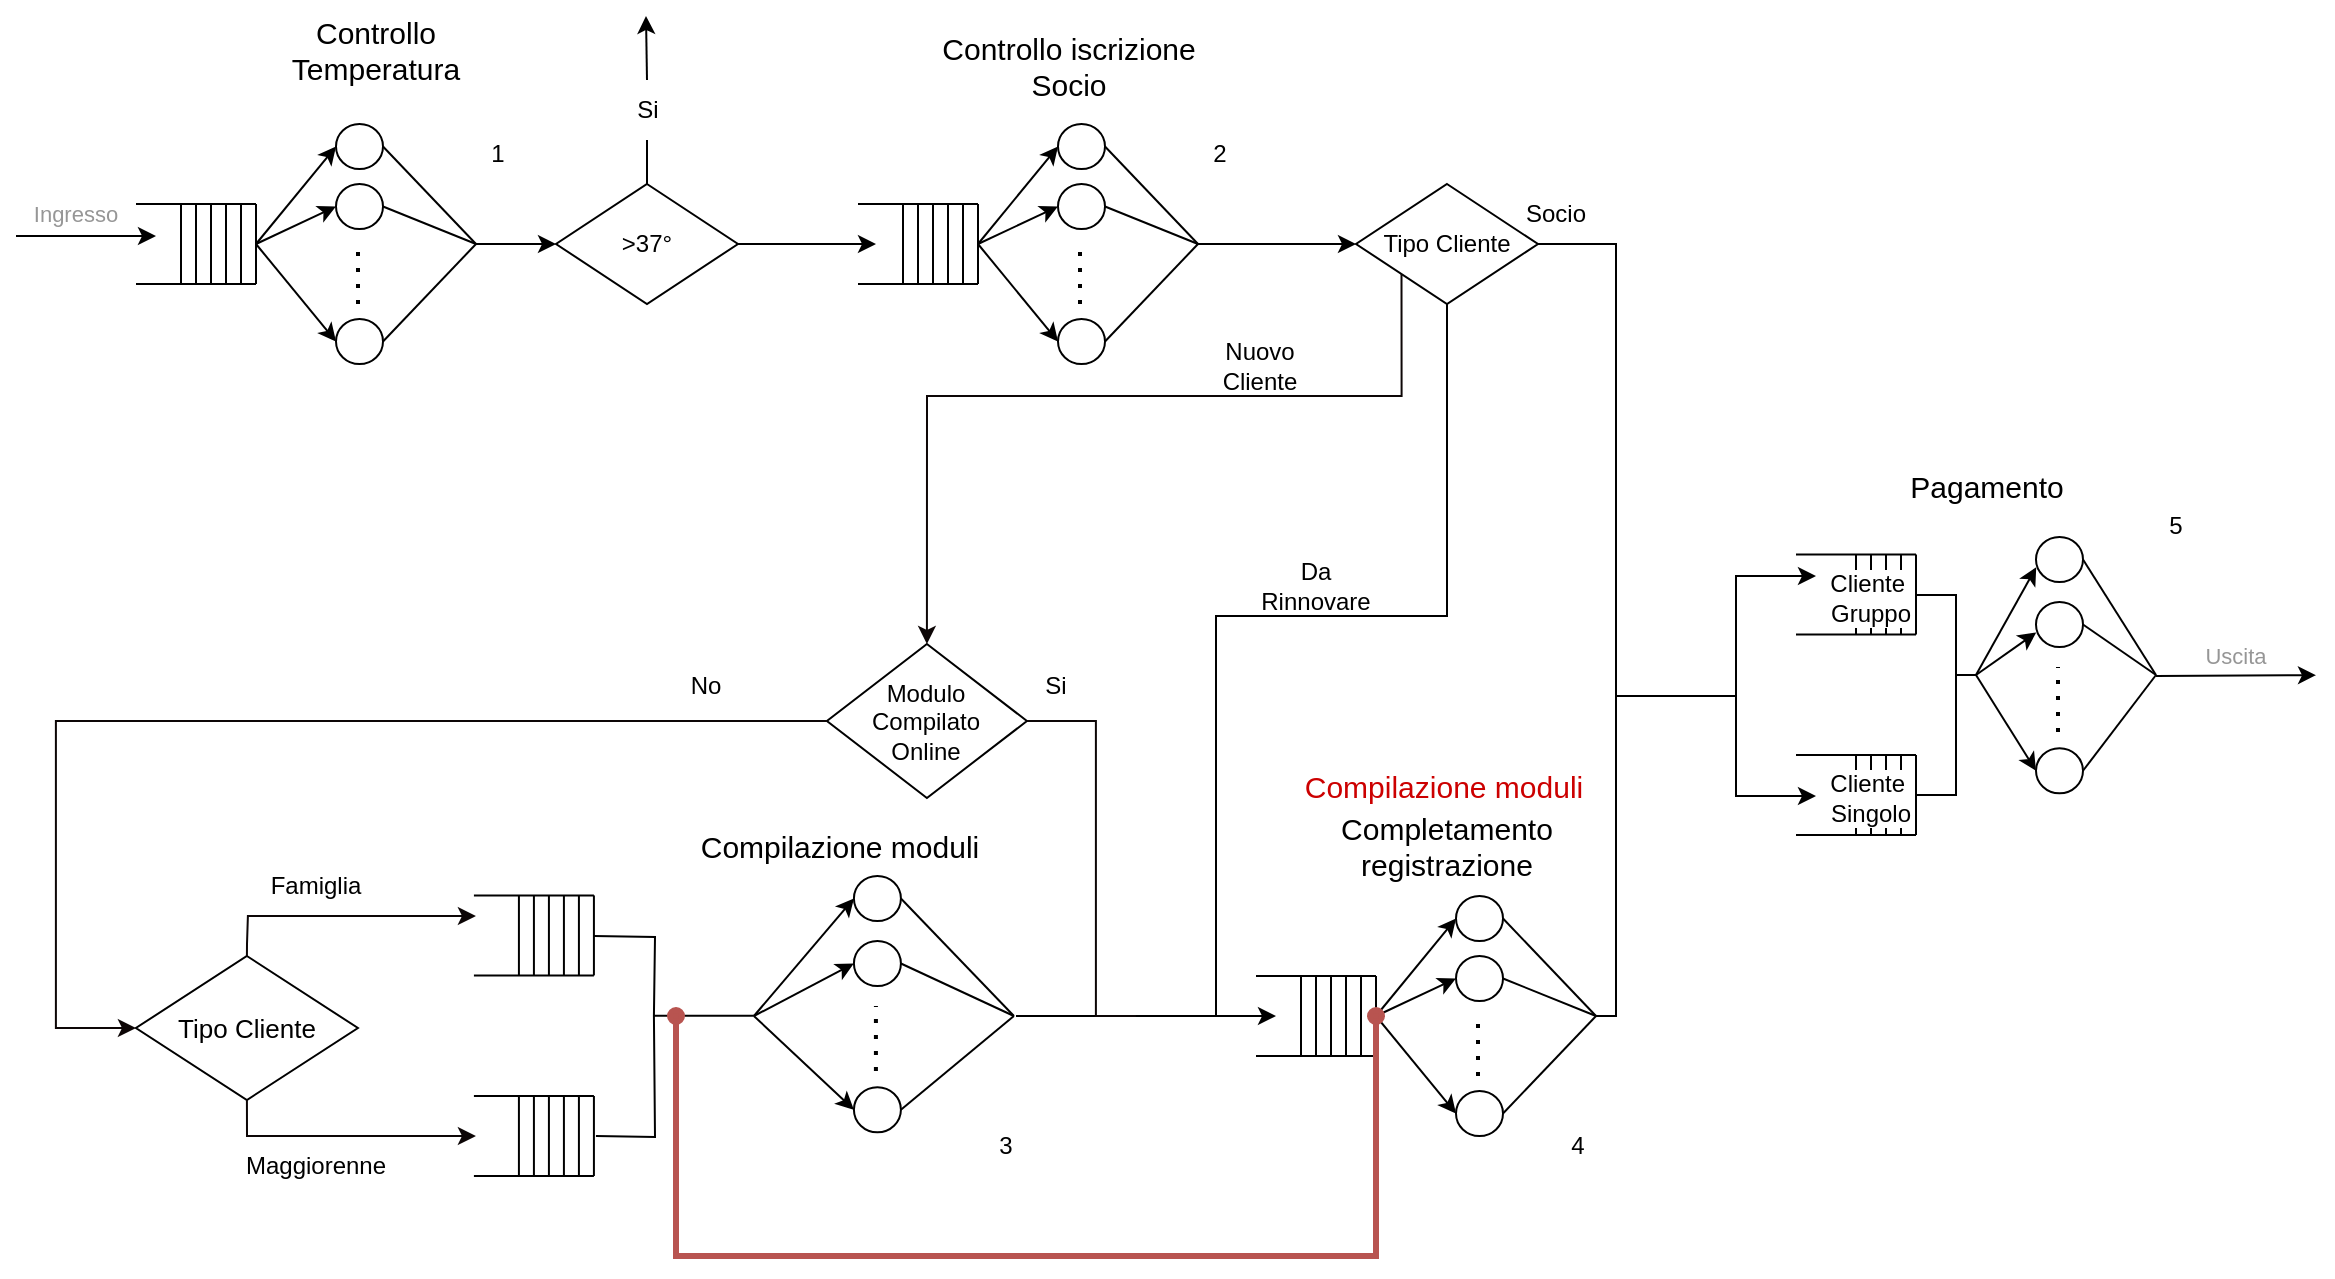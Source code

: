 <mxfile version="20.8.10" type="device"><diagram id="hEp6ae0Qfw6zvt6x7EbJ" name="Pagina-1"><mxGraphModel dx="1038" dy="656" grid="1" gridSize="10" guides="1" tooltips="1" connect="1" arrows="1" fold="1" page="1" pageScale="1" pageWidth="1169" pageHeight="827" math="0" shadow="0"><root><mxCell id="0"/><mxCell id="1" parent="0"/><mxCell id="eumPRadjsQCsMJfXJ0jX-40" value="" style="group" parent="1" vertex="1" connectable="0"><mxGeometry x="70" y="154" width="171" height="120" as="geometry"/></mxCell><mxCell id="eumPRadjsQCsMJfXJ0jX-41" value="" style="group" parent="eumPRadjsQCsMJfXJ0jX-40" vertex="1" connectable="0"><mxGeometry x="100" width="31" height="120" as="geometry"/></mxCell><mxCell id="eumPRadjsQCsMJfXJ0jX-42" value="" style="ellipse;whiteSpace=wrap;html=1;aspect=fixed;" parent="eumPRadjsQCsMJfXJ0jX-41" vertex="1"><mxGeometry width="23.5" height="22.5" as="geometry"/></mxCell><mxCell id="eumPRadjsQCsMJfXJ0jX-43" value="" style="ellipse;whiteSpace=wrap;html=1;aspect=fixed;" parent="eumPRadjsQCsMJfXJ0jX-41" vertex="1"><mxGeometry y="30" width="23.5" height="22.5" as="geometry"/></mxCell><mxCell id="eumPRadjsQCsMJfXJ0jX-44" value="" style="ellipse;whiteSpace=wrap;html=1;aspect=fixed;" parent="eumPRadjsQCsMJfXJ0jX-41" vertex="1"><mxGeometry y="97.5" width="23.5" height="22.5" as="geometry"/></mxCell><mxCell id="eumPRadjsQCsMJfXJ0jX-45" value="" style="endArrow=none;dashed=1;html=1;dashPattern=1 3;strokeWidth=2;rounded=0;" parent="eumPRadjsQCsMJfXJ0jX-41" edge="1"><mxGeometry width="50" height="50" relative="1" as="geometry"><mxPoint x="11" y="90" as="sourcePoint"/><mxPoint x="11" y="60" as="targetPoint"/></mxGeometry></mxCell><mxCell id="eumPRadjsQCsMJfXJ0jX-46" value="" style="group" parent="eumPRadjsQCsMJfXJ0jX-40" vertex="1" connectable="0"><mxGeometry y="40" width="61" height="40" as="geometry"/></mxCell><mxCell id="eumPRadjsQCsMJfXJ0jX-47" value="" style="endArrow=none;html=1;rounded=0;" parent="eumPRadjsQCsMJfXJ0jX-46" edge="1"><mxGeometry width="50" height="50" relative="1" as="geometry"><mxPoint as="sourcePoint"/><mxPoint x="60" as="targetPoint"/></mxGeometry></mxCell><mxCell id="eumPRadjsQCsMJfXJ0jX-48" value="" style="endArrow=none;html=1;rounded=0;" parent="eumPRadjsQCsMJfXJ0jX-46" edge="1"><mxGeometry width="50" height="50" relative="1" as="geometry"><mxPoint y="40" as="sourcePoint"/><mxPoint x="60" y="40" as="targetPoint"/></mxGeometry></mxCell><mxCell id="eumPRadjsQCsMJfXJ0jX-49" value="" style="endArrow=none;html=1;rounded=0;" parent="eumPRadjsQCsMJfXJ0jX-46" edge="1"><mxGeometry width="50" height="50" relative="1" as="geometry"><mxPoint x="60" y="40" as="sourcePoint"/><mxPoint x="60" as="targetPoint"/></mxGeometry></mxCell><mxCell id="eumPRadjsQCsMJfXJ0jX-50" value="" style="endArrow=none;html=1;rounded=0;" parent="eumPRadjsQCsMJfXJ0jX-46" edge="1"><mxGeometry x="0.5" y="20" width="50" height="50" relative="1" as="geometry"><mxPoint x="52.5" y="40" as="sourcePoint"/><mxPoint x="52.5" as="targetPoint"/><mxPoint as="offset"/></mxGeometry></mxCell><mxCell id="eumPRadjsQCsMJfXJ0jX-51" value="" style="endArrow=none;html=1;rounded=0;" parent="eumPRadjsQCsMJfXJ0jX-46" edge="1"><mxGeometry x="0.5" y="20" width="50" height="50" relative="1" as="geometry"><mxPoint x="45" y="40" as="sourcePoint"/><mxPoint x="45" as="targetPoint"/><mxPoint as="offset"/></mxGeometry></mxCell><mxCell id="eumPRadjsQCsMJfXJ0jX-52" value="" style="endArrow=none;html=1;rounded=0;" parent="eumPRadjsQCsMJfXJ0jX-46" edge="1"><mxGeometry x="0.5" y="20" width="50" height="50" relative="1" as="geometry"><mxPoint x="37.5" y="40" as="sourcePoint"/><mxPoint x="37.5" as="targetPoint"/><mxPoint as="offset"/></mxGeometry></mxCell><mxCell id="eumPRadjsQCsMJfXJ0jX-53" value="" style="endArrow=none;html=1;rounded=0;" parent="eumPRadjsQCsMJfXJ0jX-46" edge="1"><mxGeometry x="0.5" y="20" width="50" height="50" relative="1" as="geometry"><mxPoint x="30" y="40" as="sourcePoint"/><mxPoint x="30" as="targetPoint"/><mxPoint as="offset"/></mxGeometry></mxCell><mxCell id="eumPRadjsQCsMJfXJ0jX-54" value="" style="endArrow=none;html=1;rounded=0;" parent="eumPRadjsQCsMJfXJ0jX-46" edge="1"><mxGeometry x="0.5" y="20" width="50" height="50" relative="1" as="geometry"><mxPoint x="22.5" y="40" as="sourcePoint"/><mxPoint x="22.5" as="targetPoint"/><mxPoint as="offset"/></mxGeometry></mxCell><mxCell id="eumPRadjsQCsMJfXJ0jX-55" value="" style="endArrow=classic;html=1;rounded=0;entryX=0;entryY=0.5;entryDx=0;entryDy=0;" parent="eumPRadjsQCsMJfXJ0jX-40" target="eumPRadjsQCsMJfXJ0jX-42" edge="1"><mxGeometry width="50" height="50" relative="1" as="geometry"><mxPoint x="60" y="60" as="sourcePoint"/><mxPoint x="30" y="-60" as="targetPoint"/></mxGeometry></mxCell><mxCell id="eumPRadjsQCsMJfXJ0jX-56" value="" style="endArrow=classic;html=1;rounded=0;entryX=0;entryY=0.5;entryDx=0;entryDy=0;" parent="eumPRadjsQCsMJfXJ0jX-40" target="eumPRadjsQCsMJfXJ0jX-43" edge="1"><mxGeometry width="50" height="50" relative="1" as="geometry"><mxPoint x="60" y="60" as="sourcePoint"/><mxPoint x="70" y="-60" as="targetPoint"/></mxGeometry></mxCell><mxCell id="eumPRadjsQCsMJfXJ0jX-57" value="" style="endArrow=classic;html=1;rounded=0;entryX=0;entryY=0.5;entryDx=0;entryDy=0;" parent="eumPRadjsQCsMJfXJ0jX-40" target="eumPRadjsQCsMJfXJ0jX-44" edge="1"><mxGeometry width="50" height="50" relative="1" as="geometry"><mxPoint x="60" y="60" as="sourcePoint"/><mxPoint x="70" y="-60" as="targetPoint"/></mxGeometry></mxCell><mxCell id="eumPRadjsQCsMJfXJ0jX-58" value="" style="endArrow=none;html=1;rounded=0;exitX=1;exitY=0.5;exitDx=0;exitDy=0;" parent="eumPRadjsQCsMJfXJ0jX-40" source="eumPRadjsQCsMJfXJ0jX-42" edge="1"><mxGeometry width="50" height="50" relative="1" as="geometry"><mxPoint x="140" y="50" as="sourcePoint"/><mxPoint x="170" y="60" as="targetPoint"/></mxGeometry></mxCell><mxCell id="eumPRadjsQCsMJfXJ0jX-59" value="" style="endArrow=none;html=1;rounded=0;exitX=1;exitY=0.5;exitDx=0;exitDy=0;" parent="eumPRadjsQCsMJfXJ0jX-40" source="eumPRadjsQCsMJfXJ0jX-43" edge="1"><mxGeometry width="50" height="50" relative="1" as="geometry"><mxPoint x="132.5" y="21.25" as="sourcePoint"/><mxPoint x="170" y="60" as="targetPoint"/></mxGeometry></mxCell><mxCell id="eumPRadjsQCsMJfXJ0jX-60" value="" style="endArrow=none;html=1;rounded=0;exitX=1;exitY=0.5;exitDx=0;exitDy=0;" parent="eumPRadjsQCsMJfXJ0jX-40" source="eumPRadjsQCsMJfXJ0jX-44" edge="1"><mxGeometry width="50" height="50" relative="1" as="geometry"><mxPoint x="142.5" y="31.25" as="sourcePoint"/><mxPoint x="170" y="60" as="targetPoint"/></mxGeometry></mxCell><mxCell id="eumPRadjsQCsMJfXJ0jX-61" value="" style="group" parent="1" vertex="1" connectable="0"><mxGeometry x="431" y="154" width="171" height="120" as="geometry"/></mxCell><mxCell id="eumPRadjsQCsMJfXJ0jX-62" value="" style="group" parent="eumPRadjsQCsMJfXJ0jX-61" vertex="1" connectable="0"><mxGeometry x="100" width="31" height="120" as="geometry"/></mxCell><mxCell id="eumPRadjsQCsMJfXJ0jX-63" value="" style="ellipse;whiteSpace=wrap;html=1;aspect=fixed;" parent="eumPRadjsQCsMJfXJ0jX-62" vertex="1"><mxGeometry width="23.5" height="22.5" as="geometry"/></mxCell><mxCell id="eumPRadjsQCsMJfXJ0jX-64" value="" style="ellipse;whiteSpace=wrap;html=1;aspect=fixed;" parent="eumPRadjsQCsMJfXJ0jX-62" vertex="1"><mxGeometry y="30" width="23.5" height="22.5" as="geometry"/></mxCell><mxCell id="eumPRadjsQCsMJfXJ0jX-65" value="" style="ellipse;whiteSpace=wrap;html=1;aspect=fixed;" parent="eumPRadjsQCsMJfXJ0jX-62" vertex="1"><mxGeometry y="97.5" width="23.5" height="22.5" as="geometry"/></mxCell><mxCell id="eumPRadjsQCsMJfXJ0jX-66" value="" style="endArrow=none;dashed=1;html=1;dashPattern=1 3;strokeWidth=2;rounded=0;" parent="eumPRadjsQCsMJfXJ0jX-62" edge="1"><mxGeometry width="50" height="50" relative="1" as="geometry"><mxPoint x="11" y="90" as="sourcePoint"/><mxPoint x="11" y="60" as="targetPoint"/></mxGeometry></mxCell><mxCell id="eumPRadjsQCsMJfXJ0jX-67" value="" style="group" parent="eumPRadjsQCsMJfXJ0jX-61" vertex="1" connectable="0"><mxGeometry y="40" width="61" height="40" as="geometry"/></mxCell><mxCell id="eumPRadjsQCsMJfXJ0jX-68" value="" style="endArrow=none;html=1;rounded=0;" parent="eumPRadjsQCsMJfXJ0jX-67" edge="1"><mxGeometry width="50" height="50" relative="1" as="geometry"><mxPoint as="sourcePoint"/><mxPoint x="60" as="targetPoint"/></mxGeometry></mxCell><mxCell id="eumPRadjsQCsMJfXJ0jX-69" value="" style="endArrow=none;html=1;rounded=0;" parent="eumPRadjsQCsMJfXJ0jX-67" edge="1"><mxGeometry width="50" height="50" relative="1" as="geometry"><mxPoint y="40" as="sourcePoint"/><mxPoint x="60" y="40" as="targetPoint"/></mxGeometry></mxCell><mxCell id="eumPRadjsQCsMJfXJ0jX-70" value="" style="endArrow=none;html=1;rounded=0;" parent="eumPRadjsQCsMJfXJ0jX-67" edge="1"><mxGeometry width="50" height="50" relative="1" as="geometry"><mxPoint x="60" y="40" as="sourcePoint"/><mxPoint x="60" as="targetPoint"/></mxGeometry></mxCell><mxCell id="eumPRadjsQCsMJfXJ0jX-71" value="" style="endArrow=none;html=1;rounded=0;" parent="eumPRadjsQCsMJfXJ0jX-67" edge="1"><mxGeometry x="0.5" y="20" width="50" height="50" relative="1" as="geometry"><mxPoint x="52.5" y="40" as="sourcePoint"/><mxPoint x="52.5" as="targetPoint"/><mxPoint as="offset"/></mxGeometry></mxCell><mxCell id="eumPRadjsQCsMJfXJ0jX-72" value="" style="endArrow=none;html=1;rounded=0;" parent="eumPRadjsQCsMJfXJ0jX-67" edge="1"><mxGeometry x="0.5" y="20" width="50" height="50" relative="1" as="geometry"><mxPoint x="45" y="40" as="sourcePoint"/><mxPoint x="45" as="targetPoint"/><mxPoint as="offset"/></mxGeometry></mxCell><mxCell id="eumPRadjsQCsMJfXJ0jX-73" value="" style="endArrow=none;html=1;rounded=0;" parent="eumPRadjsQCsMJfXJ0jX-67" edge="1"><mxGeometry x="0.5" y="20" width="50" height="50" relative="1" as="geometry"><mxPoint x="37.5" y="40" as="sourcePoint"/><mxPoint x="37.5" as="targetPoint"/><mxPoint as="offset"/></mxGeometry></mxCell><mxCell id="eumPRadjsQCsMJfXJ0jX-74" value="" style="endArrow=none;html=1;rounded=0;" parent="eumPRadjsQCsMJfXJ0jX-67" edge="1"><mxGeometry x="0.5" y="20" width="50" height="50" relative="1" as="geometry"><mxPoint x="30" y="40" as="sourcePoint"/><mxPoint x="30" as="targetPoint"/><mxPoint as="offset"/></mxGeometry></mxCell><mxCell id="eumPRadjsQCsMJfXJ0jX-75" value="" style="endArrow=none;html=1;rounded=0;" parent="eumPRadjsQCsMJfXJ0jX-67" edge="1"><mxGeometry x="0.5" y="20" width="50" height="50" relative="1" as="geometry"><mxPoint x="22.5" y="40" as="sourcePoint"/><mxPoint x="22.5" as="targetPoint"/><mxPoint as="offset"/></mxGeometry></mxCell><mxCell id="eumPRadjsQCsMJfXJ0jX-76" value="" style="endArrow=classic;html=1;rounded=0;entryX=0;entryY=0.5;entryDx=0;entryDy=0;" parent="eumPRadjsQCsMJfXJ0jX-61" target="eumPRadjsQCsMJfXJ0jX-63" edge="1"><mxGeometry width="50" height="50" relative="1" as="geometry"><mxPoint x="60" y="60" as="sourcePoint"/><mxPoint x="30" y="-60" as="targetPoint"/></mxGeometry></mxCell><mxCell id="eumPRadjsQCsMJfXJ0jX-77" value="" style="endArrow=classic;html=1;rounded=0;entryX=0;entryY=0.5;entryDx=0;entryDy=0;" parent="eumPRadjsQCsMJfXJ0jX-61" target="eumPRadjsQCsMJfXJ0jX-64" edge="1"><mxGeometry width="50" height="50" relative="1" as="geometry"><mxPoint x="60" y="60" as="sourcePoint"/><mxPoint x="70" y="-60" as="targetPoint"/></mxGeometry></mxCell><mxCell id="eumPRadjsQCsMJfXJ0jX-78" value="" style="endArrow=classic;html=1;rounded=0;entryX=0;entryY=0.5;entryDx=0;entryDy=0;" parent="eumPRadjsQCsMJfXJ0jX-61" target="eumPRadjsQCsMJfXJ0jX-65" edge="1"><mxGeometry width="50" height="50" relative="1" as="geometry"><mxPoint x="60" y="60" as="sourcePoint"/><mxPoint x="70" y="-60" as="targetPoint"/></mxGeometry></mxCell><mxCell id="eumPRadjsQCsMJfXJ0jX-79" value="" style="endArrow=none;html=1;rounded=0;exitX=1;exitY=0.5;exitDx=0;exitDy=0;" parent="eumPRadjsQCsMJfXJ0jX-61" source="eumPRadjsQCsMJfXJ0jX-63" edge="1"><mxGeometry width="50" height="50" relative="1" as="geometry"><mxPoint x="140" y="50" as="sourcePoint"/><mxPoint x="170" y="60" as="targetPoint"/></mxGeometry></mxCell><mxCell id="eumPRadjsQCsMJfXJ0jX-80" value="" style="endArrow=none;html=1;rounded=0;exitX=1;exitY=0.5;exitDx=0;exitDy=0;" parent="eumPRadjsQCsMJfXJ0jX-61" source="eumPRadjsQCsMJfXJ0jX-64" edge="1"><mxGeometry width="50" height="50" relative="1" as="geometry"><mxPoint x="132.5" y="21.25" as="sourcePoint"/><mxPoint x="170" y="60" as="targetPoint"/></mxGeometry></mxCell><mxCell id="eumPRadjsQCsMJfXJ0jX-81" value="" style="endArrow=none;html=1;rounded=0;exitX=1;exitY=0.5;exitDx=0;exitDy=0;" parent="eumPRadjsQCsMJfXJ0jX-61" source="eumPRadjsQCsMJfXJ0jX-65" edge="1"><mxGeometry width="50" height="50" relative="1" as="geometry"><mxPoint x="142.5" y="31.25" as="sourcePoint"/><mxPoint x="170" y="60" as="targetPoint"/></mxGeometry></mxCell><mxCell id="eumPRadjsQCsMJfXJ0jX-82" value="" style="group" parent="1" vertex="1" connectable="0"><mxGeometry x="630" y="540" width="171" height="120" as="geometry"/></mxCell><mxCell id="eumPRadjsQCsMJfXJ0jX-83" value="" style="group" parent="eumPRadjsQCsMJfXJ0jX-82" vertex="1" connectable="0"><mxGeometry x="100" width="31" height="120" as="geometry"/></mxCell><mxCell id="eumPRadjsQCsMJfXJ0jX-84" value="" style="ellipse;whiteSpace=wrap;html=1;aspect=fixed;" parent="eumPRadjsQCsMJfXJ0jX-83" vertex="1"><mxGeometry width="23.5" height="22.5" as="geometry"/></mxCell><mxCell id="eumPRadjsQCsMJfXJ0jX-85" value="" style="ellipse;whiteSpace=wrap;html=1;aspect=fixed;" parent="eumPRadjsQCsMJfXJ0jX-83" vertex="1"><mxGeometry y="30" width="23.5" height="22.5" as="geometry"/></mxCell><mxCell id="eumPRadjsQCsMJfXJ0jX-86" value="" style="ellipse;whiteSpace=wrap;html=1;aspect=fixed;" parent="eumPRadjsQCsMJfXJ0jX-83" vertex="1"><mxGeometry y="97.5" width="23.5" height="22.5" as="geometry"/></mxCell><mxCell id="eumPRadjsQCsMJfXJ0jX-87" value="" style="endArrow=none;dashed=1;html=1;dashPattern=1 3;strokeWidth=2;rounded=0;" parent="eumPRadjsQCsMJfXJ0jX-83" edge="1"><mxGeometry width="50" height="50" relative="1" as="geometry"><mxPoint x="11" y="90" as="sourcePoint"/><mxPoint x="11" y="60" as="targetPoint"/></mxGeometry></mxCell><mxCell id="eumPRadjsQCsMJfXJ0jX-88" value="" style="group" parent="eumPRadjsQCsMJfXJ0jX-82" vertex="1" connectable="0"><mxGeometry y="40" width="61" height="40" as="geometry"/></mxCell><mxCell id="eumPRadjsQCsMJfXJ0jX-89" value="" style="endArrow=none;html=1;rounded=0;" parent="eumPRadjsQCsMJfXJ0jX-88" edge="1"><mxGeometry width="50" height="50" relative="1" as="geometry"><mxPoint as="sourcePoint"/><mxPoint x="60" as="targetPoint"/></mxGeometry></mxCell><mxCell id="eumPRadjsQCsMJfXJ0jX-90" value="" style="endArrow=none;html=1;rounded=0;" parent="eumPRadjsQCsMJfXJ0jX-88" edge="1"><mxGeometry width="50" height="50" relative="1" as="geometry"><mxPoint y="40" as="sourcePoint"/><mxPoint x="60" y="40" as="targetPoint"/></mxGeometry></mxCell><mxCell id="eumPRadjsQCsMJfXJ0jX-91" value="" style="endArrow=none;html=1;rounded=0;" parent="eumPRadjsQCsMJfXJ0jX-88" edge="1"><mxGeometry width="50" height="50" relative="1" as="geometry"><mxPoint x="60" y="40" as="sourcePoint"/><mxPoint x="60" as="targetPoint"/></mxGeometry></mxCell><mxCell id="eumPRadjsQCsMJfXJ0jX-92" value="" style="endArrow=none;html=1;rounded=0;" parent="eumPRadjsQCsMJfXJ0jX-88" edge="1"><mxGeometry x="0.5" y="20" width="50" height="50" relative="1" as="geometry"><mxPoint x="52.5" y="40" as="sourcePoint"/><mxPoint x="52.5" as="targetPoint"/><mxPoint as="offset"/></mxGeometry></mxCell><mxCell id="eumPRadjsQCsMJfXJ0jX-93" value="" style="endArrow=none;html=1;rounded=0;" parent="eumPRadjsQCsMJfXJ0jX-88" edge="1"><mxGeometry x="0.5" y="20" width="50" height="50" relative="1" as="geometry"><mxPoint x="45" y="40" as="sourcePoint"/><mxPoint x="45" as="targetPoint"/><mxPoint as="offset"/></mxGeometry></mxCell><mxCell id="eumPRadjsQCsMJfXJ0jX-94" value="" style="endArrow=none;html=1;rounded=0;" parent="eumPRadjsQCsMJfXJ0jX-88" edge="1"><mxGeometry x="0.5" y="20" width="50" height="50" relative="1" as="geometry"><mxPoint x="37.5" y="40" as="sourcePoint"/><mxPoint x="37.5" as="targetPoint"/><mxPoint as="offset"/></mxGeometry></mxCell><mxCell id="eumPRadjsQCsMJfXJ0jX-95" value="" style="endArrow=none;html=1;rounded=0;" parent="eumPRadjsQCsMJfXJ0jX-88" edge="1"><mxGeometry x="0.5" y="20" width="50" height="50" relative="1" as="geometry"><mxPoint x="30" y="40" as="sourcePoint"/><mxPoint x="30" as="targetPoint"/><mxPoint as="offset"/></mxGeometry></mxCell><mxCell id="eumPRadjsQCsMJfXJ0jX-96" value="" style="endArrow=none;html=1;rounded=0;" parent="eumPRadjsQCsMJfXJ0jX-88" edge="1"><mxGeometry x="0.5" y="20" width="50" height="50" relative="1" as="geometry"><mxPoint x="22.5" y="40" as="sourcePoint"/><mxPoint x="22.5" as="targetPoint"/><mxPoint as="offset"/></mxGeometry></mxCell><mxCell id="eumPRadjsQCsMJfXJ0jX-97" value="" style="endArrow=classic;html=1;rounded=0;entryX=0;entryY=0.5;entryDx=0;entryDy=0;" parent="eumPRadjsQCsMJfXJ0jX-82" target="eumPRadjsQCsMJfXJ0jX-84" edge="1"><mxGeometry width="50" height="50" relative="1" as="geometry"><mxPoint x="60" y="60" as="sourcePoint"/><mxPoint x="30" y="-60" as="targetPoint"/></mxGeometry></mxCell><mxCell id="eumPRadjsQCsMJfXJ0jX-98" value="" style="endArrow=classic;html=1;rounded=0;entryX=0;entryY=0.5;entryDx=0;entryDy=0;" parent="eumPRadjsQCsMJfXJ0jX-82" target="eumPRadjsQCsMJfXJ0jX-85" edge="1"><mxGeometry width="50" height="50" relative="1" as="geometry"><mxPoint x="60" y="60" as="sourcePoint"/><mxPoint x="70" y="-60" as="targetPoint"/></mxGeometry></mxCell><mxCell id="eumPRadjsQCsMJfXJ0jX-99" value="" style="endArrow=classic;html=1;rounded=0;entryX=0;entryY=0.5;entryDx=0;entryDy=0;" parent="eumPRadjsQCsMJfXJ0jX-82" target="eumPRadjsQCsMJfXJ0jX-86" edge="1"><mxGeometry width="50" height="50" relative="1" as="geometry"><mxPoint x="60" y="60" as="sourcePoint"/><mxPoint x="70" y="-60" as="targetPoint"/></mxGeometry></mxCell><mxCell id="eumPRadjsQCsMJfXJ0jX-100" value="" style="endArrow=none;html=1;rounded=0;exitX=1;exitY=0.5;exitDx=0;exitDy=0;" parent="eumPRadjsQCsMJfXJ0jX-82" source="eumPRadjsQCsMJfXJ0jX-84" edge="1"><mxGeometry width="50" height="50" relative="1" as="geometry"><mxPoint x="140" y="50" as="sourcePoint"/><mxPoint x="170" y="60" as="targetPoint"/></mxGeometry></mxCell><mxCell id="eumPRadjsQCsMJfXJ0jX-101" value="" style="endArrow=none;html=1;rounded=0;exitX=1;exitY=0.5;exitDx=0;exitDy=0;" parent="eumPRadjsQCsMJfXJ0jX-82" source="eumPRadjsQCsMJfXJ0jX-85" edge="1"><mxGeometry width="50" height="50" relative="1" as="geometry"><mxPoint x="132.5" y="21.25" as="sourcePoint"/><mxPoint x="170" y="60" as="targetPoint"/></mxGeometry></mxCell><mxCell id="eumPRadjsQCsMJfXJ0jX-102" value="" style="endArrow=none;html=1;rounded=0;exitX=1;exitY=0.5;exitDx=0;exitDy=0;" parent="eumPRadjsQCsMJfXJ0jX-82" source="eumPRadjsQCsMJfXJ0jX-86" edge="1"><mxGeometry width="50" height="50" relative="1" as="geometry"><mxPoint x="142.5" y="31.25" as="sourcePoint"/><mxPoint x="170" y="60" as="targetPoint"/></mxGeometry></mxCell><mxCell id="eumPRadjsQCsMJfXJ0jX-187" value="" style="endArrow=classic;html=1;rounded=0;" parent="1" edge="1"><mxGeometry width="50" height="50" relative="1" as="geometry"><mxPoint x="1080" y="430" as="sourcePoint"/><mxPoint x="1160" y="429.58" as="targetPoint"/></mxGeometry></mxCell><mxCell id="eumPRadjsQCsMJfXJ0jX-188" value="" style="endArrow=classic;html=1;rounded=0;edgeStyle=orthogonalEdgeStyle;exitX=1;exitY=0.5;exitDx=0;exitDy=0;" parent="1" source="eumPRadjsQCsMJfXJ0jX-195" edge="1"><mxGeometry x="0.099" y="30" width="50" height="50" relative="1" as="geometry"><mxPoint x="960" y="210" as="sourcePoint"/><mxPoint x="910" y="380" as="targetPoint"/><Array as="points"><mxPoint x="810" y="214"/><mxPoint x="810" y="440"/><mxPoint x="870" y="440"/><mxPoint x="870" y="380"/></Array><mxPoint as="offset"/></mxGeometry></mxCell><mxCell id="eumPRadjsQCsMJfXJ0jX-190" value="" style="endArrow=classic;html=1;rounded=0;" parent="1" edge="1"><mxGeometry width="50" height="50" relative="1" as="geometry"><mxPoint x="510" y="600" as="sourcePoint"/><mxPoint x="640" y="600" as="targetPoint"/></mxGeometry></mxCell><mxCell id="eumPRadjsQCsMJfXJ0jX-191" value="&lt;font style=&quot;font-size: 13px;&quot;&gt;Tipo Cliente&lt;/font&gt;" style="rhombus;whiteSpace=wrap;html=1;" parent="1" vertex="1"><mxGeometry x="69.96" y="570" width="111" height="72" as="geometry"/></mxCell><mxCell id="eumPRadjsQCsMJfXJ0jX-194" value="&amp;gt;37°" style="rhombus;whiteSpace=wrap;html=1;" parent="1" vertex="1"><mxGeometry x="280" y="184" width="91" height="60" as="geometry"/></mxCell><mxCell id="eumPRadjsQCsMJfXJ0jX-195" value="Tipo Cliente" style="rhombus;whiteSpace=wrap;html=1;" parent="1" vertex="1"><mxGeometry x="680" y="184" width="91" height="60" as="geometry"/></mxCell><mxCell id="eumPRadjsQCsMJfXJ0jX-196" value="" style="endArrow=classic;html=1;rounded=0;" parent="1" edge="1"><mxGeometry width="50" height="50" relative="1" as="geometry"><mxPoint x="10" y="210" as="sourcePoint"/><mxPoint x="80" y="210" as="targetPoint"/></mxGeometry></mxCell><mxCell id="eumPRadjsQCsMJfXJ0jX-197" value="" style="endArrow=classic;html=1;rounded=0;entryX=0;entryY=0.5;entryDx=0;entryDy=0;" parent="1" target="eumPRadjsQCsMJfXJ0jX-194" edge="1"><mxGeometry width="50" height="50" relative="1" as="geometry"><mxPoint x="240" y="214" as="sourcePoint"/><mxPoint x="300" y="140" as="targetPoint"/></mxGeometry></mxCell><mxCell id="eumPRadjsQCsMJfXJ0jX-199" value="" style="endArrow=classic;html=1;rounded=0;exitX=0.5;exitY=0;exitDx=0;exitDy=0;startArrow=none;" parent="1" source="eumPRadjsQCsMJfXJ0jX-208" edge="1"><mxGeometry width="50" height="50" relative="1" as="geometry"><mxPoint x="310" y="170" as="sourcePoint"/><mxPoint x="325" y="100" as="targetPoint"/></mxGeometry></mxCell><mxCell id="eumPRadjsQCsMJfXJ0jX-202" value="Famiglia" style="text;html=1;strokeColor=none;fillColor=none;align=center;verticalAlign=middle;whiteSpace=wrap;rounded=0;" parent="1" vertex="1"><mxGeometry x="129.96" y="520" width="60" height="30" as="geometry"/></mxCell><mxCell id="eumPRadjsQCsMJfXJ0jX-203" value="Maggiorenne" style="text;html=1;strokeColor=none;fillColor=none;align=center;verticalAlign=middle;whiteSpace=wrap;rounded=0;" parent="1" vertex="1"><mxGeometry x="129.96" y="660" width="60" height="30" as="geometry"/></mxCell><mxCell id="eumPRadjsQCsMJfXJ0jX-208" value="Si" style="text;html=1;strokeColor=none;fillColor=none;align=center;verticalAlign=middle;whiteSpace=wrap;rounded=0;" parent="1" vertex="1"><mxGeometry x="295.5" y="132" width="60" height="30" as="geometry"/></mxCell><mxCell id="eumPRadjsQCsMJfXJ0jX-209" value="" style="endArrow=none;html=1;rounded=0;exitX=0.5;exitY=0;exitDx=0;exitDy=0;" parent="1" source="eumPRadjsQCsMJfXJ0jX-194" target="eumPRadjsQCsMJfXJ0jX-208" edge="1"><mxGeometry width="50" height="50" relative="1" as="geometry"><mxPoint x="325.5" y="184" as="sourcePoint"/><mxPoint x="325" y="100" as="targetPoint"/></mxGeometry></mxCell><mxCell id="eumPRadjsQCsMJfXJ0jX-212" value="Socio" style="text;html=1;strokeColor=none;fillColor=none;align=center;verticalAlign=middle;whiteSpace=wrap;rounded=0;" parent="1" vertex="1"><mxGeometry x="750" y="184" width="60" height="30" as="geometry"/></mxCell><mxCell id="eumPRadjsQCsMJfXJ0jX-216" value="&lt;font style=&quot;font-size: 15px;&quot;&gt;Controllo iscrizione Socio&lt;/font&gt;" style="text;html=1;strokeColor=none;fillColor=none;align=center;verticalAlign=middle;whiteSpace=wrap;rounded=0;fontSize=10;" parent="1" vertex="1"><mxGeometry x="465.5" y="110" width="141" height="30" as="geometry"/></mxCell><mxCell id="eumPRadjsQCsMJfXJ0jX-217" value="&lt;font style=&quot;font-size: 15px;&quot;&gt;Completamento registrazione&lt;/font&gt;" style="text;html=1;strokeColor=none;fillColor=none;align=center;verticalAlign=middle;whiteSpace=wrap;rounded=0;fontSize=10;" parent="1" vertex="1"><mxGeometry x="655.25" y="500" width="140.5" height="30" as="geometry"/></mxCell><mxCell id="eumPRadjsQCsMJfXJ0jX-218" value="&lt;font style=&quot;font-size: 15px;&quot;&gt;Compilazione moduli&lt;/font&gt;" style="text;html=1;strokeColor=none;fillColor=none;align=center;verticalAlign=middle;whiteSpace=wrap;rounded=0;fontSize=10;" parent="1" vertex="1"><mxGeometry x="344.46" y="500" width="155.5" height="30" as="geometry"/></mxCell><mxCell id="eumPRadjsQCsMJfXJ0jX-219" value="Modulo&lt;br&gt;Compilato&lt;br&gt;Online" style="rhombus;whiteSpace=wrap;html=1;" parent="1" vertex="1"><mxGeometry x="415.46" y="414" width="100" height="77" as="geometry"/></mxCell><mxCell id="eumPRadjsQCsMJfXJ0jX-220" value="" style="endArrow=classic;html=1;rounded=0;strokeColor=#0D0606;fontSize=10;exitX=0;exitY=1;exitDx=0;exitDy=0;entryX=0.5;entryY=0;entryDx=0;entryDy=0;startArrow=none;edgeStyle=orthogonalEdgeStyle;" parent="1" source="eumPRadjsQCsMJfXJ0jX-195" target="eumPRadjsQCsMJfXJ0jX-219" edge="1"><mxGeometry width="50" height="50" relative="1" as="geometry"><mxPoint x="420" y="410" as="sourcePoint"/><mxPoint x="470" y="360" as="targetPoint"/><Array as="points"><mxPoint x="703" y="290"/><mxPoint x="466" y="290"/></Array></mxGeometry></mxCell><mxCell id="eumPRadjsQCsMJfXJ0jX-213" value="Nuovo Cliente" style="text;html=1;strokeColor=none;fillColor=none;align=center;verticalAlign=middle;whiteSpace=wrap;rounded=0;" parent="1" vertex="1"><mxGeometry x="602" y="260" width="60" height="30" as="geometry"/></mxCell><mxCell id="eumPRadjsQCsMJfXJ0jX-222" value="" style="endArrow=none;html=1;rounded=0;strokeColor=#0D0606;fontSize=10;exitX=1;exitY=0.5;exitDx=0;exitDy=0;edgeStyle=orthogonalEdgeStyle;" parent="1" source="eumPRadjsQCsMJfXJ0jX-219" edge="1"><mxGeometry width="50" height="50" relative="1" as="geometry"><mxPoint x="559.96" y="440" as="sourcePoint"/><mxPoint x="569.96" y="600" as="targetPoint"/><Array as="points"><mxPoint x="549.96" y="452"/><mxPoint x="549.96" y="600"/></Array></mxGeometry></mxCell><mxCell id="eumPRadjsQCsMJfXJ0jX-225" value="" style="endArrow=classic;html=1;rounded=0;strokeColor=#0D0606;fontSize=10;exitX=0.5;exitY=1;exitDx=0;exitDy=0;edgeStyle=orthogonalEdgeStyle;" parent="1" source="eumPRadjsQCsMJfXJ0jX-191" edge="1"><mxGeometry width="50" height="50" relative="1" as="geometry"><mxPoint x="129.96" y="680" as="sourcePoint"/><mxPoint x="239.96" y="660" as="targetPoint"/><Array as="points"><mxPoint x="125.96" y="660"/></Array></mxGeometry></mxCell><mxCell id="eumPRadjsQCsMJfXJ0jX-226" value="" style="endArrow=classic;html=1;rounded=0;strokeColor=#0D0606;fontSize=10;exitX=0.5;exitY=0;exitDx=0;exitDy=0;edgeStyle=orthogonalEdgeStyle;" parent="1" source="eumPRadjsQCsMJfXJ0jX-191" edge="1"><mxGeometry width="50" height="50" relative="1" as="geometry"><mxPoint x="103.46" y="646.0" as="sourcePoint"/><mxPoint x="239.96" y="550" as="targetPoint"/><Array as="points"><mxPoint x="125.96" y="564"/><mxPoint x="125.96" y="564"/><mxPoint x="125.96" y="550"/></Array></mxGeometry></mxCell><mxCell id="eumPRadjsQCsMJfXJ0jX-227" value="" style="endArrow=classic;html=1;rounded=0;strokeColor=#0D0606;fontSize=10;exitX=0;exitY=0.5;exitDx=0;exitDy=0;entryX=0;entryY=0.5;entryDx=0;entryDy=0;edgeStyle=orthogonalEdgeStyle;" parent="1" source="eumPRadjsQCsMJfXJ0jX-219" target="eumPRadjsQCsMJfXJ0jX-191" edge="1"><mxGeometry width="50" height="50" relative="1" as="geometry"><mxPoint x="119.96" y="470" as="sourcePoint"/><mxPoint x="169.96" y="420" as="targetPoint"/><Array as="points"><mxPoint x="29.96" y="452"/><mxPoint x="29.96" y="606"/></Array></mxGeometry></mxCell><mxCell id="eumPRadjsQCsMJfXJ0jX-228" value="No" style="text;html=1;strokeColor=none;fillColor=none;align=center;verticalAlign=middle;whiteSpace=wrap;rounded=0;" parent="1" vertex="1"><mxGeometry x="325.46" y="420" width="60" height="30" as="geometry"/></mxCell><mxCell id="eumPRadjsQCsMJfXJ0jX-230" value="Si" style="text;html=1;strokeColor=none;fillColor=none;align=center;verticalAlign=middle;whiteSpace=wrap;rounded=0;" parent="1" vertex="1"><mxGeometry x="499.96" y="420" width="60" height="30" as="geometry"/></mxCell><mxCell id="eumPRadjsQCsMJfXJ0jX-231" value="&lt;font style=&quot;font-size: 15px;&quot;&gt;Pagamento&lt;/font&gt;" style="text;html=1;strokeColor=none;fillColor=none;align=center;verticalAlign=middle;whiteSpace=wrap;rounded=0;fontSize=10;" parent="1" vertex="1"><mxGeometry x="930" y="320" width="131" height="30" as="geometry"/></mxCell><mxCell id="eumPRadjsQCsMJfXJ0jX-232" value="&lt;font style=&quot;font-size: 15px;&quot;&gt;Controllo Temperatura&lt;/font&gt;" style="text;html=1;strokeColor=none;fillColor=none;align=center;verticalAlign=middle;whiteSpace=wrap;rounded=0;fontSize=10;" parent="1" vertex="1"><mxGeometry x="130" y="102" width="120" height="30" as="geometry"/></mxCell><mxCell id="hnFnfK0zQ0PS2DRMQplP-1" value="" style="endArrow=classic;html=1;rounded=0;exitX=1;exitY=0.5;exitDx=0;exitDy=0;" parent="1" source="eumPRadjsQCsMJfXJ0jX-194" edge="1"><mxGeometry width="50" height="50" relative="1" as="geometry"><mxPoint x="420" y="330" as="sourcePoint"/><mxPoint x="440" y="214" as="targetPoint"/></mxGeometry></mxCell><mxCell id="hnFnfK0zQ0PS2DRMQplP-2" value="" style="endArrow=classic;html=1;rounded=0;entryX=0;entryY=0.5;entryDx=0;entryDy=0;" parent="1" target="eumPRadjsQCsMJfXJ0jX-195" edge="1"><mxGeometry width="50" height="50" relative="1" as="geometry"><mxPoint x="600" y="214" as="sourcePoint"/><mxPoint x="710" y="270" as="targetPoint"/></mxGeometry></mxCell><mxCell id="hnFnfK0zQ0PS2DRMQplP-3" value="" style="group" parent="1" vertex="1" connectable="0"><mxGeometry x="238.96" y="530" width="271" height="130" as="geometry"/></mxCell><mxCell id="hnFnfK0zQ0PS2DRMQplP-4" value="" style="group" parent="hnFnfK0zQ0PS2DRMQplP-3" vertex="1" connectable="0"><mxGeometry y="9.71" width="61" height="40" as="geometry"/></mxCell><mxCell id="hnFnfK0zQ0PS2DRMQplP-5" value="" style="endArrow=none;html=1;rounded=0;" parent="hnFnfK0zQ0PS2DRMQplP-4" edge="1"><mxGeometry width="50" height="50" relative="1" as="geometry"><mxPoint as="sourcePoint"/><mxPoint x="60" as="targetPoint"/></mxGeometry></mxCell><mxCell id="hnFnfK0zQ0PS2DRMQplP-6" value="" style="endArrow=none;html=1;rounded=0;" parent="hnFnfK0zQ0PS2DRMQplP-4" edge="1"><mxGeometry width="50" height="50" relative="1" as="geometry"><mxPoint y="40" as="sourcePoint"/><mxPoint x="60" y="40" as="targetPoint"/></mxGeometry></mxCell><mxCell id="hnFnfK0zQ0PS2DRMQplP-7" value="" style="endArrow=none;html=1;rounded=0;" parent="hnFnfK0zQ0PS2DRMQplP-4" edge="1"><mxGeometry width="50" height="50" relative="1" as="geometry"><mxPoint x="60" y="40" as="sourcePoint"/><mxPoint x="60" as="targetPoint"/></mxGeometry></mxCell><mxCell id="hnFnfK0zQ0PS2DRMQplP-8" value="" style="endArrow=none;html=1;rounded=0;" parent="hnFnfK0zQ0PS2DRMQplP-4" edge="1"><mxGeometry x="0.5" y="20" width="50" height="50" relative="1" as="geometry"><mxPoint x="52.5" y="40" as="sourcePoint"/><mxPoint x="52.5" as="targetPoint"/><mxPoint as="offset"/></mxGeometry></mxCell><mxCell id="hnFnfK0zQ0PS2DRMQplP-9" value="" style="endArrow=none;html=1;rounded=0;" parent="hnFnfK0zQ0PS2DRMQplP-4" edge="1"><mxGeometry x="0.5" y="20" width="50" height="50" relative="1" as="geometry"><mxPoint x="45" y="40" as="sourcePoint"/><mxPoint x="45" as="targetPoint"/><mxPoint as="offset"/></mxGeometry></mxCell><mxCell id="hnFnfK0zQ0PS2DRMQplP-10" value="" style="endArrow=none;html=1;rounded=0;" parent="hnFnfK0zQ0PS2DRMQplP-4" edge="1"><mxGeometry x="0.5" y="20" width="50" height="50" relative="1" as="geometry"><mxPoint x="37.5" y="40" as="sourcePoint"/><mxPoint x="37.5" as="targetPoint"/><mxPoint as="offset"/></mxGeometry></mxCell><mxCell id="hnFnfK0zQ0PS2DRMQplP-11" value="" style="endArrow=none;html=1;rounded=0;" parent="hnFnfK0zQ0PS2DRMQplP-4" edge="1"><mxGeometry x="0.5" y="20" width="50" height="50" relative="1" as="geometry"><mxPoint x="30" y="40" as="sourcePoint"/><mxPoint x="30" as="targetPoint"/><mxPoint as="offset"/></mxGeometry></mxCell><mxCell id="hnFnfK0zQ0PS2DRMQplP-12" value="" style="endArrow=none;html=1;rounded=0;" parent="hnFnfK0zQ0PS2DRMQplP-4" edge="1"><mxGeometry x="0.5" y="20" width="50" height="50" relative="1" as="geometry"><mxPoint x="22.5" y="40" as="sourcePoint"/><mxPoint x="22.5" as="targetPoint"/><mxPoint as="offset"/></mxGeometry></mxCell><mxCell id="hnFnfK0zQ0PS2DRMQplP-13" value="" style="group" parent="hnFnfK0zQ0PS2DRMQplP-3" vertex="1" connectable="0"><mxGeometry y="110.0" width="61" height="40" as="geometry"/></mxCell><mxCell id="hnFnfK0zQ0PS2DRMQplP-14" value="" style="endArrow=none;html=1;rounded=0;" parent="hnFnfK0zQ0PS2DRMQplP-13" edge="1"><mxGeometry width="50" height="50" relative="1" as="geometry"><mxPoint as="sourcePoint"/><mxPoint x="60" as="targetPoint"/></mxGeometry></mxCell><mxCell id="hnFnfK0zQ0PS2DRMQplP-15" value="" style="endArrow=none;html=1;rounded=0;" parent="hnFnfK0zQ0PS2DRMQplP-13" edge="1"><mxGeometry width="50" height="50" relative="1" as="geometry"><mxPoint y="40" as="sourcePoint"/><mxPoint x="60" y="40" as="targetPoint"/></mxGeometry></mxCell><mxCell id="hnFnfK0zQ0PS2DRMQplP-16" value="" style="endArrow=none;html=1;rounded=0;" parent="hnFnfK0zQ0PS2DRMQplP-13" edge="1"><mxGeometry width="50" height="50" relative="1" as="geometry"><mxPoint x="60" y="40" as="sourcePoint"/><mxPoint x="60" as="targetPoint"/></mxGeometry></mxCell><mxCell id="hnFnfK0zQ0PS2DRMQplP-17" value="" style="endArrow=none;html=1;rounded=0;" parent="hnFnfK0zQ0PS2DRMQplP-13" edge="1"><mxGeometry x="0.5" y="20" width="50" height="50" relative="1" as="geometry"><mxPoint x="52.5" y="40" as="sourcePoint"/><mxPoint x="52.5" as="targetPoint"/><mxPoint as="offset"/></mxGeometry></mxCell><mxCell id="hnFnfK0zQ0PS2DRMQplP-18" value="" style="endArrow=none;html=1;rounded=0;" parent="hnFnfK0zQ0PS2DRMQplP-13" edge="1"><mxGeometry x="0.5" y="20" width="50" height="50" relative="1" as="geometry"><mxPoint x="45" y="40" as="sourcePoint"/><mxPoint x="45" as="targetPoint"/><mxPoint as="offset"/></mxGeometry></mxCell><mxCell id="hnFnfK0zQ0PS2DRMQplP-19" value="" style="endArrow=none;html=1;rounded=0;" parent="hnFnfK0zQ0PS2DRMQplP-13" edge="1"><mxGeometry x="0.5" y="20" width="50" height="50" relative="1" as="geometry"><mxPoint x="37.5" y="40" as="sourcePoint"/><mxPoint x="37.5" as="targetPoint"/><mxPoint as="offset"/></mxGeometry></mxCell><mxCell id="hnFnfK0zQ0PS2DRMQplP-20" value="" style="endArrow=none;html=1;rounded=0;" parent="hnFnfK0zQ0PS2DRMQplP-13" edge="1"><mxGeometry x="0.5" y="20" width="50" height="50" relative="1" as="geometry"><mxPoint x="30" y="40" as="sourcePoint"/><mxPoint x="30" as="targetPoint"/><mxPoint as="offset"/></mxGeometry></mxCell><mxCell id="hnFnfK0zQ0PS2DRMQplP-21" value="" style="endArrow=none;html=1;rounded=0;" parent="hnFnfK0zQ0PS2DRMQplP-13" edge="1"><mxGeometry x="0.5" y="20" width="50" height="50" relative="1" as="geometry"><mxPoint x="22.5" y="40" as="sourcePoint"/><mxPoint x="22.5" as="targetPoint"/><mxPoint as="offset"/></mxGeometry></mxCell><mxCell id="hnFnfK0zQ0PS2DRMQplP-22" value="" style="group" parent="hnFnfK0zQ0PS2DRMQplP-3" vertex="1" connectable="0"><mxGeometry x="190" width="31" height="130" as="geometry"/></mxCell><mxCell id="hnFnfK0zQ0PS2DRMQplP-23" value="" style="ellipse;whiteSpace=wrap;html=1;aspect=fixed;" parent="hnFnfK0zQ0PS2DRMQplP-22" vertex="1"><mxGeometry width="23.5" height="22.5" as="geometry"/></mxCell><mxCell id="hnFnfK0zQ0PS2DRMQplP-24" value="" style="ellipse;whiteSpace=wrap;html=1;aspect=fixed;" parent="hnFnfK0zQ0PS2DRMQplP-22" vertex="1"><mxGeometry y="32.5" width="23.5" height="22.5" as="geometry"/></mxCell><mxCell id="hnFnfK0zQ0PS2DRMQplP-25" value="" style="ellipse;whiteSpace=wrap;html=1;aspect=fixed;" parent="hnFnfK0zQ0PS2DRMQplP-22" vertex="1"><mxGeometry y="105.625" width="23.5" height="22.5" as="geometry"/></mxCell><mxCell id="hnFnfK0zQ0PS2DRMQplP-26" value="" style="endArrow=none;dashed=1;html=1;dashPattern=1 3;strokeWidth=2;rounded=0;" parent="hnFnfK0zQ0PS2DRMQplP-22" edge="1"><mxGeometry width="50" height="50" relative="1" as="geometry"><mxPoint x="11" y="97.5" as="sourcePoint"/><mxPoint x="11" y="65" as="targetPoint"/></mxGeometry></mxCell><mxCell id="hnFnfK0zQ0PS2DRMQplP-27" value="" style="endArrow=none;html=1;rounded=0;edgeStyle=orthogonalEdgeStyle;" parent="hnFnfK0zQ0PS2DRMQplP-3" edge="1"><mxGeometry width="50" height="50" relative="1" as="geometry"><mxPoint x="60" y="30" as="sourcePoint"/><mxPoint x="90" y="70" as="targetPoint"/></mxGeometry></mxCell><mxCell id="hnFnfK0zQ0PS2DRMQplP-28" value="" style="endArrow=none;html=1;rounded=0;edgeStyle=orthogonalEdgeStyle;" parent="hnFnfK0zQ0PS2DRMQplP-3" edge="1"><mxGeometry width="50" height="50" relative="1" as="geometry"><mxPoint x="61" y="130" as="sourcePoint"/><mxPoint x="90" y="70" as="targetPoint"/></mxGeometry></mxCell><mxCell id="hnFnfK0zQ0PS2DRMQplP-29" value="" style="endArrow=classic;html=1;rounded=0;entryX=0;entryY=0.5;entryDx=0;entryDy=0;" parent="hnFnfK0zQ0PS2DRMQplP-3" target="hnFnfK0zQ0PS2DRMQplP-23" edge="1"><mxGeometry width="50" height="50" relative="1" as="geometry"><mxPoint x="140" y="70" as="sourcePoint"/><mxPoint x="180" y="-50" as="targetPoint"/></mxGeometry></mxCell><mxCell id="hnFnfK0zQ0PS2DRMQplP-30" value="" style="endArrow=classic;html=1;rounded=0;entryX=0;entryY=0.5;entryDx=0;entryDy=0;" parent="hnFnfK0zQ0PS2DRMQplP-3" target="hnFnfK0zQ0PS2DRMQplP-24" edge="1"><mxGeometry width="50" height="50" relative="1" as="geometry"><mxPoint x="140" y="70" as="sourcePoint"/><mxPoint x="200.0" y="21.25" as="targetPoint"/></mxGeometry></mxCell><mxCell id="hnFnfK0zQ0PS2DRMQplP-31" value="" style="endArrow=classic;html=1;rounded=0;entryX=0;entryY=0.5;entryDx=0;entryDy=0;" parent="hnFnfK0zQ0PS2DRMQplP-3" target="hnFnfK0zQ0PS2DRMQplP-25" edge="1"><mxGeometry width="50" height="50" relative="1" as="geometry"><mxPoint x="140" y="70" as="sourcePoint"/><mxPoint x="210.0" y="31.25" as="targetPoint"/></mxGeometry></mxCell><mxCell id="hnFnfK0zQ0PS2DRMQplP-32" value="" style="endArrow=none;html=1;rounded=0;" parent="hnFnfK0zQ0PS2DRMQplP-3" edge="1"><mxGeometry width="50" height="50" relative="1" as="geometry"><mxPoint x="90" y="69.89" as="sourcePoint"/><mxPoint x="140" y="69.89" as="targetPoint"/></mxGeometry></mxCell><mxCell id="hnFnfK0zQ0PS2DRMQplP-33" value="" style="endArrow=none;html=1;rounded=0;exitX=1;exitY=0.5;exitDx=0;exitDy=0;" parent="hnFnfK0zQ0PS2DRMQplP-3" source="hnFnfK0zQ0PS2DRMQplP-23" edge="1"><mxGeometry width="50" height="50" relative="1" as="geometry"><mxPoint x="230" y="50" as="sourcePoint"/><mxPoint x="270" y="70" as="targetPoint"/></mxGeometry></mxCell><mxCell id="hnFnfK0zQ0PS2DRMQplP-34" value="" style="endArrow=none;html=1;rounded=0;entryX=1;entryY=0.5;entryDx=0;entryDy=0;" parent="hnFnfK0zQ0PS2DRMQplP-3" target="hnFnfK0zQ0PS2DRMQplP-24" edge="1"><mxGeometry width="50" height="50" relative="1" as="geometry"><mxPoint x="270" y="70" as="sourcePoint"/><mxPoint x="280" y="80" as="targetPoint"/></mxGeometry></mxCell><mxCell id="hnFnfK0zQ0PS2DRMQplP-35" value="" style="endArrow=none;html=1;rounded=0;entryX=1;entryY=0.5;entryDx=0;entryDy=0;" parent="hnFnfK0zQ0PS2DRMQplP-3" target="hnFnfK0zQ0PS2DRMQplP-25" edge="1"><mxGeometry width="50" height="50" relative="1" as="geometry"><mxPoint x="270" y="70" as="sourcePoint"/><mxPoint x="222.5" y="53.75" as="targetPoint"/></mxGeometry></mxCell><mxCell id="hnFnfK0zQ0PS2DRMQplP-54" value="" style="endArrow=classic;html=1;rounded=0;fontSize=12;edgeStyle=orthogonalEdgeStyle;" parent="1" edge="1"><mxGeometry width="50" height="50" relative="1" as="geometry"><mxPoint x="870" y="440" as="sourcePoint"/><mxPoint x="910" y="490" as="targetPoint"/><Array as="points"><mxPoint x="870" y="440"/><mxPoint x="870" y="490"/></Array></mxGeometry></mxCell><mxCell id="hnFnfK0zQ0PS2DRMQplP-55" value="" style="endArrow=none;html=1;rounded=0;fontSize=13;edgeStyle=orthogonalEdgeStyle;" parent="1" edge="1"><mxGeometry width="50" height="50" relative="1" as="geometry"><mxPoint x="800" y="600" as="sourcePoint"/><mxPoint x="840" y="440" as="targetPoint"/><Array as="points"><mxPoint x="810" y="600"/><mxPoint x="810" y="440"/></Array></mxGeometry></mxCell><mxCell id="hnFnfK0zQ0PS2DRMQplP-57" value="" style="endArrow=oval;html=1;rounded=0;fontSize=13;fillColor=#f8cecc;strokeColor=#b85450;strokeWidth=3;endFill=1;startArrow=oval;startFill=1;" parent="1" edge="1"><mxGeometry width="50" height="50" relative="1" as="geometry"><mxPoint x="690" y="600" as="sourcePoint"/><mxPoint x="340" y="600" as="targetPoint"/><Array as="points"><mxPoint x="690" y="720"/><mxPoint x="580" y="720"/><mxPoint x="440" y="720"/><mxPoint x="340" y="720"/></Array></mxGeometry></mxCell><mxCell id="hnFnfK0zQ0PS2DRMQplP-58" value="&lt;font color=&quot;#cc0000&quot; style=&quot;font-size: 15px;&quot;&gt;Compilazione moduli&lt;/font&gt;" style="text;html=1;strokeColor=none;fillColor=none;align=center;verticalAlign=middle;whiteSpace=wrap;rounded=0;fontSize=10;" parent="1" vertex="1"><mxGeometry x="645.5" y="470" width="155.5" height="30" as="geometry"/></mxCell><mxCell id="hnFnfK0zQ0PS2DRMQplP-59" value="&lt;font color=&quot;#969696&quot; style=&quot;font-size: 11px;&quot;&gt;Ingresso&lt;/font&gt;" style="text;html=1;strokeColor=none;fillColor=none;align=center;verticalAlign=middle;whiteSpace=wrap;rounded=0;fontSize=10;" parent="1" vertex="1"><mxGeometry x="10" y="184" width="60" height="30" as="geometry"/></mxCell><mxCell id="hnFnfK0zQ0PS2DRMQplP-60" value="&lt;font color=&quot;#969696&quot; style=&quot;font-size: 11px;&quot;&gt;Uscita&lt;/font&gt;" style="text;html=1;strokeColor=none;fillColor=none;align=center;verticalAlign=middle;whiteSpace=wrap;rounded=0;fontSize=10;" parent="1" vertex="1"><mxGeometry x="1090" y="405" width="60" height="30" as="geometry"/></mxCell><mxCell id="hnFnfK0zQ0PS2DRMQplP-62" value="" style="group" parent="1" vertex="1" connectable="0"><mxGeometry x="900" y="360.5" width="180" height="149" as="geometry"/></mxCell><mxCell id="hnFnfK0zQ0PS2DRMQplP-43" value="" style="group" parent="hnFnfK0zQ0PS2DRMQplP-62" vertex="1" connectable="0"><mxGeometry y="109" width="61" height="40" as="geometry"/></mxCell><mxCell id="hnFnfK0zQ0PS2DRMQplP-44" value="" style="endArrow=none;html=1;rounded=0;" parent="hnFnfK0zQ0PS2DRMQplP-43" edge="1"><mxGeometry width="50" height="50" relative="1" as="geometry"><mxPoint as="sourcePoint"/><mxPoint x="60" as="targetPoint"/></mxGeometry></mxCell><mxCell id="hnFnfK0zQ0PS2DRMQplP-45" value="" style="endArrow=none;html=1;rounded=0;" parent="hnFnfK0zQ0PS2DRMQplP-43" edge="1"><mxGeometry width="50" height="50" relative="1" as="geometry"><mxPoint y="40" as="sourcePoint"/><mxPoint x="60" y="40" as="targetPoint"/></mxGeometry></mxCell><mxCell id="hnFnfK0zQ0PS2DRMQplP-46" value="" style="endArrow=none;html=1;rounded=0;" parent="hnFnfK0zQ0PS2DRMQplP-43" edge="1"><mxGeometry width="50" height="50" relative="1" as="geometry"><mxPoint x="60" y="40" as="sourcePoint"/><mxPoint x="60" as="targetPoint"/></mxGeometry></mxCell><mxCell id="hnFnfK0zQ0PS2DRMQplP-47" value="" style="endArrow=none;html=1;rounded=0;" parent="hnFnfK0zQ0PS2DRMQplP-43" edge="1"><mxGeometry x="0.5" y="20" width="50" height="50" relative="1" as="geometry"><mxPoint x="52.5" y="40" as="sourcePoint"/><mxPoint x="52.5" as="targetPoint"/><mxPoint as="offset"/></mxGeometry></mxCell><mxCell id="hnFnfK0zQ0PS2DRMQplP-48" value="" style="endArrow=none;html=1;rounded=0;" parent="hnFnfK0zQ0PS2DRMQplP-43" edge="1"><mxGeometry x="0.5" y="20" width="50" height="50" relative="1" as="geometry"><mxPoint x="45" y="40" as="sourcePoint"/><mxPoint x="45" as="targetPoint"/><mxPoint as="offset"/></mxGeometry></mxCell><mxCell id="hnFnfK0zQ0PS2DRMQplP-49" value="" style="endArrow=none;html=1;rounded=0;" parent="hnFnfK0zQ0PS2DRMQplP-43" edge="1"><mxGeometry x="0.5" y="20" width="50" height="50" relative="1" as="geometry"><mxPoint x="37.5" y="40" as="sourcePoint"/><mxPoint x="37.5" as="targetPoint"/><mxPoint as="offset"/></mxGeometry></mxCell><mxCell id="hnFnfK0zQ0PS2DRMQplP-50" value="" style="endArrow=none;html=1;rounded=0;" parent="hnFnfK0zQ0PS2DRMQplP-43" edge="1"><mxGeometry x="0.5" y="20" width="50" height="50" relative="1" as="geometry"><mxPoint x="30" y="40" as="sourcePoint"/><mxPoint x="30" as="targetPoint"/><mxPoint as="offset"/></mxGeometry></mxCell><mxCell id="hnFnfK0zQ0PS2DRMQplP-51" value="&lt;font style=&quot;font-size: 12px;&quot;&gt;Cliente&amp;nbsp;&lt;br&gt;Singolo&lt;/font&gt;" style="edgeLabel;html=1;align=center;verticalAlign=middle;resizable=0;points=[];" parent="hnFnfK0zQ0PS2DRMQplP-50" vertex="1" connectable="0"><mxGeometry x="-0.065" y="-7" relative="1" as="geometry"><mxPoint as="offset"/></mxGeometry></mxCell><mxCell id="eumPRadjsQCsMJfXJ0jX-145" value="" style="group" parent="hnFnfK0zQ0PS2DRMQplP-62" vertex="1" connectable="0"><mxGeometry y="8.71" width="61" height="40" as="geometry"/></mxCell><mxCell id="eumPRadjsQCsMJfXJ0jX-146" value="" style="endArrow=none;html=1;rounded=0;" parent="eumPRadjsQCsMJfXJ0jX-145" edge="1"><mxGeometry width="50" height="50" relative="1" as="geometry"><mxPoint as="sourcePoint"/><mxPoint x="60" as="targetPoint"/></mxGeometry></mxCell><mxCell id="eumPRadjsQCsMJfXJ0jX-147" value="" style="endArrow=none;html=1;rounded=0;" parent="eumPRadjsQCsMJfXJ0jX-145" edge="1"><mxGeometry width="50" height="50" relative="1" as="geometry"><mxPoint y="40" as="sourcePoint"/><mxPoint x="60" y="40" as="targetPoint"/></mxGeometry></mxCell><mxCell id="eumPRadjsQCsMJfXJ0jX-148" value="" style="endArrow=none;html=1;rounded=0;" parent="eumPRadjsQCsMJfXJ0jX-145" edge="1"><mxGeometry width="50" height="50" relative="1" as="geometry"><mxPoint x="60" y="40" as="sourcePoint"/><mxPoint x="60" as="targetPoint"/></mxGeometry></mxCell><mxCell id="eumPRadjsQCsMJfXJ0jX-149" value="" style="endArrow=none;html=1;rounded=0;" parent="eumPRadjsQCsMJfXJ0jX-145" edge="1"><mxGeometry x="0.5" y="20" width="50" height="50" relative="1" as="geometry"><mxPoint x="52.5" y="40" as="sourcePoint"/><mxPoint x="52.5" as="targetPoint"/><mxPoint as="offset"/></mxGeometry></mxCell><mxCell id="eumPRadjsQCsMJfXJ0jX-150" value="" style="endArrow=none;html=1;rounded=0;" parent="eumPRadjsQCsMJfXJ0jX-145" edge="1"><mxGeometry x="0.5" y="20" width="50" height="50" relative="1" as="geometry"><mxPoint x="45" y="40" as="sourcePoint"/><mxPoint x="45" as="targetPoint"/><mxPoint as="offset"/></mxGeometry></mxCell><mxCell id="eumPRadjsQCsMJfXJ0jX-151" value="" style="endArrow=none;html=1;rounded=0;" parent="eumPRadjsQCsMJfXJ0jX-145" edge="1"><mxGeometry x="0.5" y="20" width="50" height="50" relative="1" as="geometry"><mxPoint x="37.5" y="40" as="sourcePoint"/><mxPoint x="37.5" as="targetPoint"/><mxPoint as="offset"/></mxGeometry></mxCell><mxCell id="eumPRadjsQCsMJfXJ0jX-152" value="" style="endArrow=none;html=1;rounded=0;" parent="eumPRadjsQCsMJfXJ0jX-145" edge="1"><mxGeometry x="0.5" y="20" width="50" height="50" relative="1" as="geometry"><mxPoint x="30" y="40" as="sourcePoint"/><mxPoint x="30" as="targetPoint"/><mxPoint as="offset"/></mxGeometry></mxCell><mxCell id="hnFnfK0zQ0PS2DRMQplP-36" value="&lt;font style=&quot;font-size: 12px;&quot;&gt;Cliente&amp;nbsp;&lt;br&gt;Gruppo&lt;/font&gt;" style="edgeLabel;html=1;align=center;verticalAlign=middle;resizable=0;points=[];" parent="eumPRadjsQCsMJfXJ0jX-152" vertex="1" connectable="0"><mxGeometry x="-0.065" y="-7" relative="1" as="geometry"><mxPoint as="offset"/></mxGeometry></mxCell><mxCell id="eumPRadjsQCsMJfXJ0jX-172" value="" style="group" parent="hnFnfK0zQ0PS2DRMQplP-62" vertex="1" connectable="0"><mxGeometry x="120" width="31" height="130" as="geometry"/></mxCell><mxCell id="eumPRadjsQCsMJfXJ0jX-173" value="" style="ellipse;whiteSpace=wrap;html=1;aspect=fixed;" parent="eumPRadjsQCsMJfXJ0jX-172" vertex="1"><mxGeometry width="23.5" height="22.5" as="geometry"/></mxCell><mxCell id="eumPRadjsQCsMJfXJ0jX-174" value="" style="ellipse;whiteSpace=wrap;html=1;aspect=fixed;" parent="eumPRadjsQCsMJfXJ0jX-172" vertex="1"><mxGeometry y="32.5" width="23.5" height="22.5" as="geometry"/></mxCell><mxCell id="eumPRadjsQCsMJfXJ0jX-175" value="" style="ellipse;whiteSpace=wrap;html=1;aspect=fixed;" parent="eumPRadjsQCsMJfXJ0jX-172" vertex="1"><mxGeometry y="105.625" width="23.5" height="22.5" as="geometry"/></mxCell><mxCell id="eumPRadjsQCsMJfXJ0jX-176" value="" style="endArrow=none;dashed=1;html=1;dashPattern=1 3;strokeWidth=2;rounded=0;" parent="eumPRadjsQCsMJfXJ0jX-172" edge="1"><mxGeometry width="50" height="50" relative="1" as="geometry"><mxPoint x="11" y="97.5" as="sourcePoint"/><mxPoint x="11" y="65" as="targetPoint"/></mxGeometry></mxCell><mxCell id="eumPRadjsQCsMJfXJ0jX-177" value="" style="endArrow=none;html=1;rounded=0;edgeStyle=orthogonalEdgeStyle;" parent="hnFnfK0zQ0PS2DRMQplP-62" edge="1"><mxGeometry width="50" height="50" relative="1" as="geometry"><mxPoint x="60" y="29" as="sourcePoint"/><mxPoint x="90" y="69" as="targetPoint"/><Array as="points"><mxPoint x="80" y="29"/><mxPoint x="80" y="69"/></Array></mxGeometry></mxCell><mxCell id="eumPRadjsQCsMJfXJ0jX-178" value="" style="endArrow=none;html=1;rounded=0;edgeStyle=orthogonalEdgeStyle;" parent="hnFnfK0zQ0PS2DRMQplP-62" edge="1"><mxGeometry y="10" width="50" height="50" relative="1" as="geometry"><mxPoint x="60" y="129" as="sourcePoint"/><mxPoint x="80" y="69" as="targetPoint"/><Array as="points"><mxPoint x="80" y="129"/><mxPoint x="80" y="69"/></Array><mxPoint as="offset"/></mxGeometry></mxCell><mxCell id="eumPRadjsQCsMJfXJ0jX-179" value="" style="endArrow=classic;html=1;rounded=0;entryX=0.005;entryY=0.67;entryDx=0;entryDy=0;entryPerimeter=0;" parent="hnFnfK0zQ0PS2DRMQplP-62" target="eumPRadjsQCsMJfXJ0jX-173" edge="1"><mxGeometry width="50" height="50" relative="1" as="geometry"><mxPoint x="90" y="69" as="sourcePoint"/><mxPoint x="120" y="19" as="targetPoint"/></mxGeometry></mxCell><mxCell id="eumPRadjsQCsMJfXJ0jX-180" value="" style="endArrow=classic;html=1;rounded=0;entryX=0.005;entryY=0.677;entryDx=0;entryDy=0;entryPerimeter=0;" parent="hnFnfK0zQ0PS2DRMQplP-62" target="eumPRadjsQCsMJfXJ0jX-174" edge="1"><mxGeometry width="50" height="50" relative="1" as="geometry"><mxPoint x="90" y="69" as="sourcePoint"/><mxPoint x="120" y="69" as="targetPoint"/></mxGeometry></mxCell><mxCell id="eumPRadjsQCsMJfXJ0jX-181" value="" style="endArrow=classic;html=1;rounded=0;entryX=0;entryY=0.5;entryDx=0;entryDy=0;" parent="hnFnfK0zQ0PS2DRMQplP-62" target="eumPRadjsQCsMJfXJ0jX-175" edge="1"><mxGeometry width="50" height="50" relative="1" as="geometry"><mxPoint x="90" y="69" as="sourcePoint"/><mxPoint x="110" y="99" as="targetPoint"/></mxGeometry></mxCell><mxCell id="eumPRadjsQCsMJfXJ0jX-183" value="" style="endArrow=none;html=1;rounded=0;exitX=1;exitY=0.5;exitDx=0;exitDy=0;" parent="hnFnfK0zQ0PS2DRMQplP-62" source="eumPRadjsQCsMJfXJ0jX-173" edge="1"><mxGeometry width="50" height="50" relative="1" as="geometry"><mxPoint x="190" y="49" as="sourcePoint"/><mxPoint x="180" y="69" as="targetPoint"/></mxGeometry></mxCell><mxCell id="eumPRadjsQCsMJfXJ0jX-184" value="" style="endArrow=none;html=1;rounded=0;entryX=1;entryY=0.5;entryDx=0;entryDy=0;" parent="hnFnfK0zQ0PS2DRMQplP-62" target="eumPRadjsQCsMJfXJ0jX-174" edge="1"><mxGeometry width="50" height="50" relative="1" as="geometry"><mxPoint x="180" y="69" as="sourcePoint"/><mxPoint x="240" y="79" as="targetPoint"/></mxGeometry></mxCell><mxCell id="eumPRadjsQCsMJfXJ0jX-185" value="" style="endArrow=none;html=1;rounded=0;entryX=1;entryY=0.5;entryDx=0;entryDy=0;" parent="hnFnfK0zQ0PS2DRMQplP-62" target="eumPRadjsQCsMJfXJ0jX-175" edge="1"><mxGeometry width="50" height="50" relative="1" as="geometry"><mxPoint x="180" y="69" as="sourcePoint"/><mxPoint x="182.5" y="52.75" as="targetPoint"/></mxGeometry></mxCell><mxCell id="hnFnfK0zQ0PS2DRMQplP-63" value="" style="endArrow=none;html=1;rounded=0;strokeWidth=1;fontSize=11;fontColor=#969696;exitX=0.5;exitY=1;exitDx=0;exitDy=0;edgeStyle=orthogonalEdgeStyle;" parent="1" source="eumPRadjsQCsMJfXJ0jX-195" edge="1"><mxGeometry width="50" height="50" relative="1" as="geometry"><mxPoint x="710" y="380" as="sourcePoint"/><mxPoint x="610" y="600" as="targetPoint"/><Array as="points"><mxPoint x="726" y="400"/><mxPoint x="610" y="400"/></Array></mxGeometry></mxCell><mxCell id="hnFnfK0zQ0PS2DRMQplP-64" value="Da&lt;br&gt;Rinnovare" style="text;html=1;strokeColor=none;fillColor=none;align=center;verticalAlign=middle;whiteSpace=wrap;rounded=0;" parent="1" vertex="1"><mxGeometry x="630" y="370" width="60" height="30" as="geometry"/></mxCell><mxCell id="h2yS4vdh9MHog4KWH8UB-2" value="1" style="text;html=1;strokeColor=none;fillColor=none;align=center;verticalAlign=middle;whiteSpace=wrap;rounded=0;" parent="1" vertex="1"><mxGeometry x="241" y="154" width="20" height="30" as="geometry"/></mxCell><mxCell id="h2yS4vdh9MHog4KWH8UB-3" value="2&lt;span style=&quot;color: rgba(0, 0, 0, 0); font-family: monospace; font-size: 0px; text-align: start;&quot;&gt;%3CmxGraphModel%3E%3Croot%3E%3CmxCell%20id%3D%220%22%2F%3E%3CmxCell%20id%3D%221%22%20parent%3D%220%22%2F%3E%3CmxCell%20id%3D%222%22%20value%3D%221%22%20style%3D%22text%3Bhtml%3D1%3BstrokeColor%3Dnone%3BfillColor%3Dnone%3Balign%3Dcenter%3BverticalAlign%3Dmiddle%3BwhiteSpace%3Dwrap%3Brounded%3D0%3B%22%20vertex%3D%221%22%20parent%3D%221%22%3E%3CmxGeometry%20x%3D%22241%22%20y%3D%22154%22%20width%3D%2220%22%20height%3D%2230%22%20as%3D%22geometry%22%2F%3E%3C%2FmxCell%3E%3C%2Froot%3E%3C%2FmxGraphModel%3E&lt;/span&gt;" style="text;html=1;strokeColor=none;fillColor=none;align=center;verticalAlign=middle;whiteSpace=wrap;rounded=0;" parent="1" vertex="1"><mxGeometry x="602" y="154" width="20" height="30" as="geometry"/></mxCell><mxCell id="h2yS4vdh9MHog4KWH8UB-4" value="3" style="text;html=1;strokeColor=none;fillColor=none;align=center;verticalAlign=middle;whiteSpace=wrap;rounded=0;" parent="1" vertex="1"><mxGeometry x="495.46" y="650" width="20" height="30" as="geometry"/></mxCell><mxCell id="h2yS4vdh9MHog4KWH8UB-5" value="4" style="text;html=1;strokeColor=none;fillColor=none;align=center;verticalAlign=middle;whiteSpace=wrap;rounded=0;" parent="1" vertex="1"><mxGeometry x="781" y="650" width="20" height="30" as="geometry"/></mxCell><mxCell id="h2yS4vdh9MHog4KWH8UB-6" value="5" style="text;html=1;strokeColor=none;fillColor=none;align=center;verticalAlign=middle;whiteSpace=wrap;rounded=0;" parent="1" vertex="1"><mxGeometry x="1080" y="340" width="20" height="30" as="geometry"/></mxCell></root></mxGraphModel></diagram></mxfile>